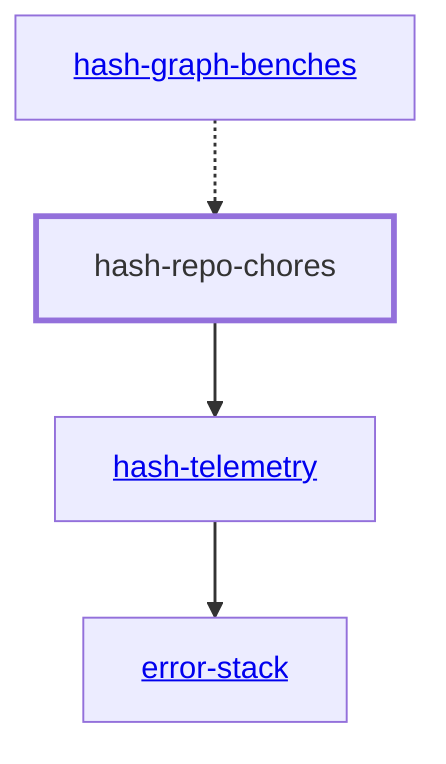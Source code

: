 graph TD
    linkStyle default stroke-width:1.5px
    classDef default stroke-width:1px
    classDef root stroke-width:3px
    classDef dev stroke-width:1px
    classDef build stroke-width:1px
    %% Legend
    %% --> : Normal dependency
    %% -.-> : Dev dependency
    %% ---> : Build dependency
    0[hash-repo-chores]
    class 0 root
    1[<a href="../hash_telemetry">hash-telemetry</a>]
    2[<a href="../error_stack">error-stack</a>]
    3[<a href="../hash_graph_benches">hash-graph-benches</a>]
    0 --> 1
    1 --> 2
    3 -.-> 0